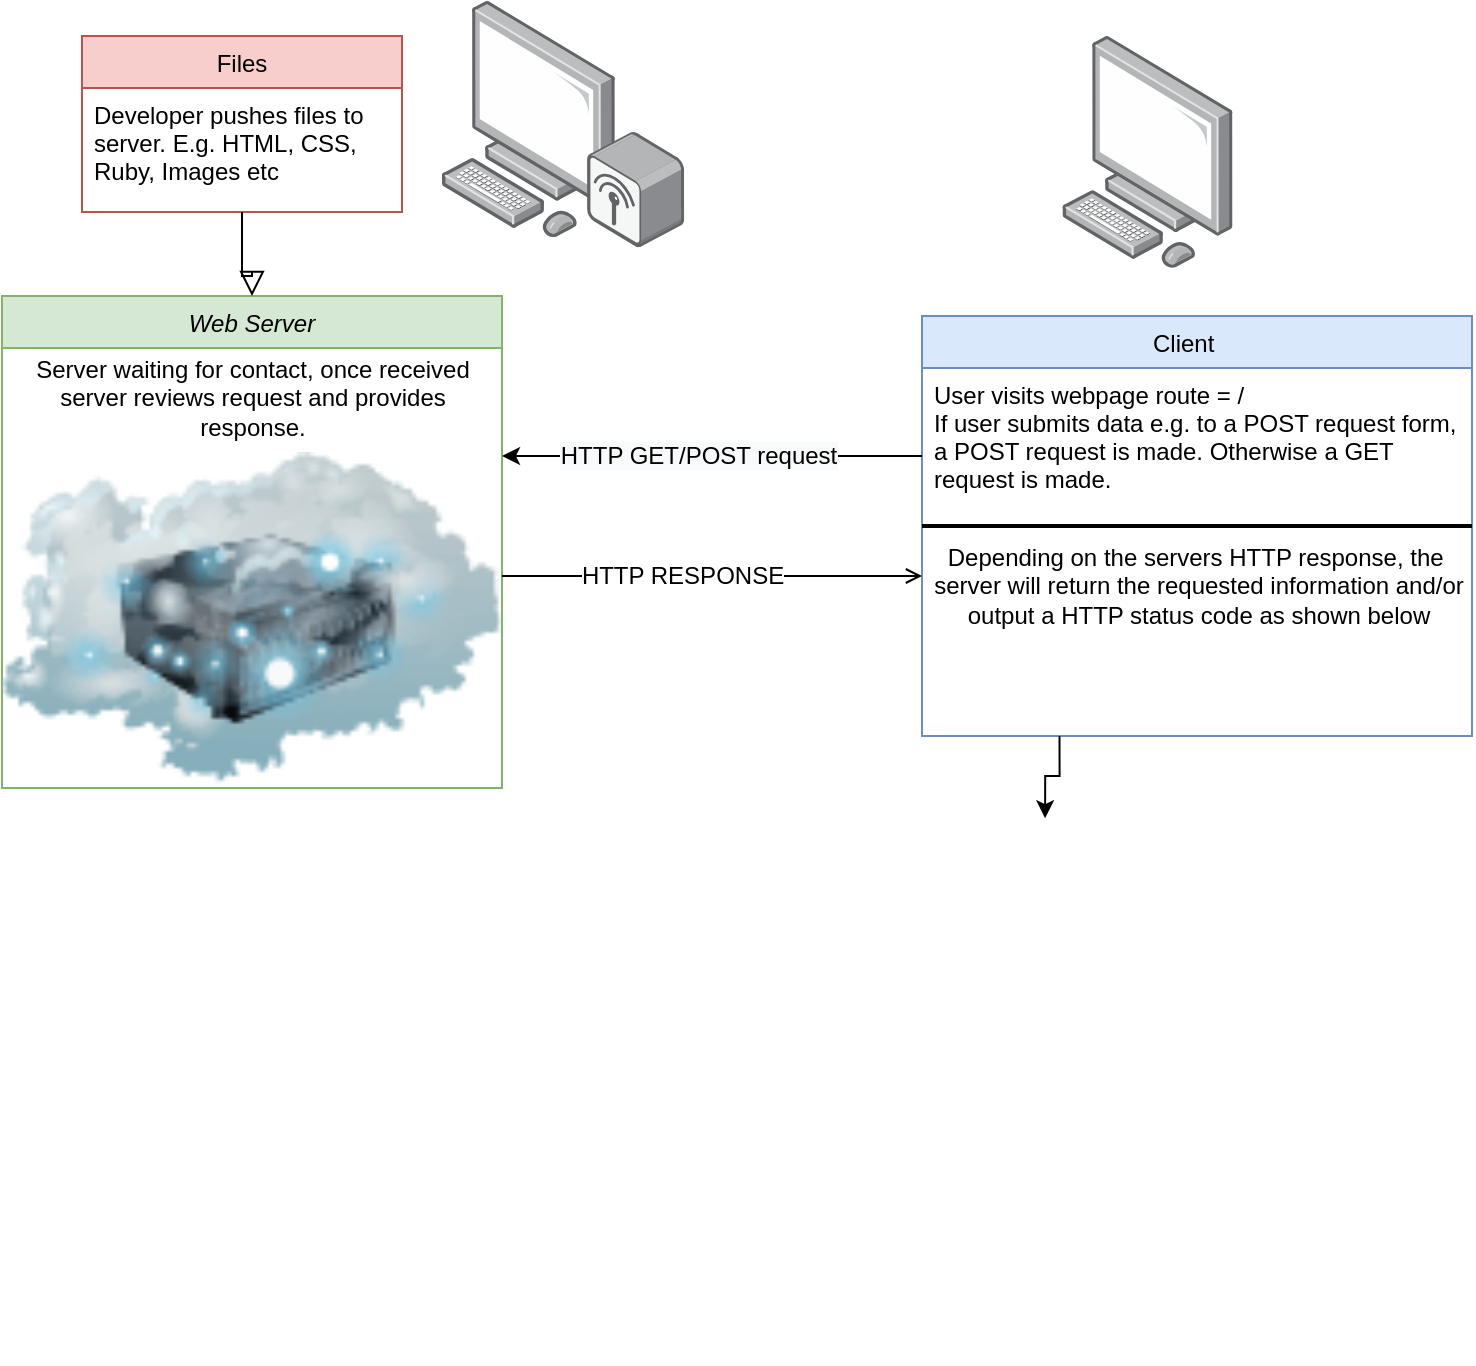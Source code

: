 <mxfile version="16.5.3" type="device"><diagram id="C5RBs43oDa-KdzZeNtuy" name="Page-1"><mxGraphModel dx="1697" dy="1129" grid="1" gridSize="10" guides="1" tooltips="1" connect="1" arrows="1" fold="1" page="1" pageScale="1" pageWidth="827" pageHeight="1169" math="0" shadow="0"><root><mxCell id="WIyWlLk6GJQsqaUBKTNV-0"/><mxCell id="WIyWlLk6GJQsqaUBKTNV-1" parent="WIyWlLk6GJQsqaUBKTNV-0"/><mxCell id="zkfFHV4jXpPFQw0GAbJ--0" value="Web Server" style="swimlane;fontStyle=2;align=center;verticalAlign=top;childLayout=stackLayout;horizontal=1;startSize=26;horizontalStack=0;resizeParent=1;resizeLast=0;collapsible=1;marginBottom=0;rounded=0;shadow=0;strokeWidth=1;fillColor=#d5e8d4;strokeColor=#82b366;" parent="WIyWlLk6GJQsqaUBKTNV-1" vertex="1"><mxGeometry x="40" y="200" width="250" height="246" as="geometry"><mxRectangle x="230" y="140" width="160" height="26" as="alternateBounds"/></mxGeometry></mxCell><mxCell id="y6HkJ-zwe9OONBWn5b_O-18" value="Server waiting for contact, once received&lt;br&gt;server reviews request and provides &lt;br&gt;response." style="text;html=1;align=center;verticalAlign=middle;resizable=0;points=[];autosize=1;strokeColor=none;fillColor=none;fontSize=12;" vertex="1" parent="zkfFHV4jXpPFQw0GAbJ--0"><mxGeometry y="26" width="250" height="50" as="geometry"/></mxCell><mxCell id="y6HkJ-zwe9OONBWn5b_O-5" value="" style="image;html=1;image=img/lib/clip_art/networking/Cloud_Server_128x128.png" vertex="1" parent="zkfFHV4jXpPFQw0GAbJ--0"><mxGeometry y="76" width="250" height="170" as="geometry"/></mxCell><mxCell id="zkfFHV4jXpPFQw0GAbJ--13" value="Files" style="swimlane;fontStyle=0;align=center;verticalAlign=top;childLayout=stackLayout;horizontal=1;startSize=26;horizontalStack=0;resizeParent=1;resizeLast=0;collapsible=1;marginBottom=0;rounded=0;shadow=0;strokeWidth=1;fillColor=#f8cecc;strokeColor=#b85450;" parent="WIyWlLk6GJQsqaUBKTNV-1" vertex="1"><mxGeometry x="80" y="70" width="160" height="88" as="geometry"><mxRectangle x="340" y="380" width="170" height="26" as="alternateBounds"/></mxGeometry></mxCell><mxCell id="zkfFHV4jXpPFQw0GAbJ--14" value="Developer pushes files to &#10;server. E.g. HTML, CSS, &#10;Ruby, Images etc" style="text;align=left;verticalAlign=top;spacingLeft=4;spacingRight=4;overflow=hidden;rotatable=0;points=[[0,0.5],[1,0.5]];portConstraint=eastwest;" parent="zkfFHV4jXpPFQw0GAbJ--13" vertex="1"><mxGeometry y="26" width="160" height="54" as="geometry"/></mxCell><mxCell id="zkfFHV4jXpPFQw0GAbJ--16" value="" style="endArrow=block;endSize=10;endFill=0;shadow=0;strokeWidth=1;rounded=0;edgeStyle=elbowEdgeStyle;elbow=vertical;entryX=0.5;entryY=0;entryDx=0;entryDy=0;" parent="WIyWlLk6GJQsqaUBKTNV-1" source="zkfFHV4jXpPFQw0GAbJ--13" target="zkfFHV4jXpPFQw0GAbJ--0" edge="1"><mxGeometry width="160" relative="1" as="geometry"><mxPoint x="210" y="373" as="sourcePoint"/><mxPoint x="310" y="271" as="targetPoint"/><Array as="points"><mxPoint x="160" y="190"/></Array></mxGeometry></mxCell><mxCell id="zkfFHV4jXpPFQw0GAbJ--17" value="Client    " style="swimlane;fontStyle=0;align=center;verticalAlign=top;childLayout=stackLayout;horizontal=1;startSize=26;horizontalStack=0;resizeParent=1;resizeLast=0;collapsible=1;marginBottom=0;rounded=0;shadow=0;strokeWidth=1;fillColor=#dae8fc;strokeColor=#6c8ebf;" parent="WIyWlLk6GJQsqaUBKTNV-1" vertex="1"><mxGeometry x="500" y="210" width="275" height="210" as="geometry"><mxRectangle x="550" y="140" width="160" height="26" as="alternateBounds"/></mxGeometry></mxCell><mxCell id="zkfFHV4jXpPFQw0GAbJ--18" value="User visits webpage route = /&#10;If user submits data e.g. to a POST request form,&#10;a POST request is made. Otherwise a GET &#10;request is made.&#10;" style="text;align=left;verticalAlign=top;spacingLeft=4;spacingRight=4;overflow=hidden;rotatable=0;points=[[0,0.5],[1,0.5]];portConstraint=eastwest;fontSize=12;" parent="zkfFHV4jXpPFQw0GAbJ--17" vertex="1"><mxGeometry y="26" width="275" height="74" as="geometry"/></mxCell><mxCell id="y6HkJ-zwe9OONBWn5b_O-14" value="" style="line;strokeWidth=2;html=1;fontSize=12;" vertex="1" parent="zkfFHV4jXpPFQw0GAbJ--17"><mxGeometry y="100" width="275" height="10" as="geometry"/></mxCell><mxCell id="y6HkJ-zwe9OONBWn5b_O-16" value="Depending on the servers HTTP response, the&amp;nbsp;&lt;br&gt;server will return the requested information and/or&lt;br&gt;output a HTTP status code as shown below" style="text;html=1;align=center;verticalAlign=middle;resizable=0;points=[];autosize=1;strokeColor=none;fillColor=none;fontSize=12;" vertex="1" parent="zkfFHV4jXpPFQw0GAbJ--17"><mxGeometry y="110" width="275" height="50" as="geometry"/></mxCell><mxCell id="zkfFHV4jXpPFQw0GAbJ--26" value="" style="endArrow=open;shadow=0;strokeWidth=1;rounded=0;endFill=1;edgeStyle=elbowEdgeStyle;elbow=vertical;" parent="WIyWlLk6GJQsqaUBKTNV-1" source="zkfFHV4jXpPFQw0GAbJ--0" target="zkfFHV4jXpPFQw0GAbJ--17" edge="1"><mxGeometry x="0.5" y="41" relative="1" as="geometry"><mxPoint x="380" y="192" as="sourcePoint"/><mxPoint x="540" y="192" as="targetPoint"/><mxPoint x="-40" y="32" as="offset"/><Array as="points"><mxPoint x="420" y="340"/></Array></mxGeometry></mxCell><mxCell id="y6HkJ-zwe9OONBWn5b_O-9" value="HTTP RESPONSE" style="edgeLabel;html=1;align=center;verticalAlign=middle;resizable=0;points=[];fontSize=12;" vertex="1" connectable="0" parent="zkfFHV4jXpPFQw0GAbJ--26"><mxGeometry x="-0.333" relative="1" as="geometry"><mxPoint x="20" as="offset"/></mxGeometry></mxCell><mxCell id="zUDg-H7mCY44sU5BWQfb-0" style="edgeStyle=orthogonalEdgeStyle;rounded=0;orthogonalLoop=1;jettySize=auto;html=1;" parent="WIyWlLk6GJQsqaUBKTNV-1" edge="1"><mxGeometry relative="1" as="geometry"><mxPoint x="500" y="280" as="sourcePoint"/><mxPoint x="290" y="280" as="targetPoint"/><Array as="points"><mxPoint x="500" y="280"/><mxPoint x="290" y="280"/></Array></mxGeometry></mxCell><mxCell id="y6HkJ-zwe9OONBWn5b_O-8" value="&lt;span style=&quot;font-size: 12px ; text-align: left ; background-color: rgb(248 , 249 , 250)&quot;&gt;HTTP GET/POST request&lt;/span&gt;" style="edgeLabel;html=1;align=center;verticalAlign=middle;resizable=0;points=[];" vertex="1" connectable="0" parent="zUDg-H7mCY44sU5BWQfb-0"><mxGeometry x="0.067" relative="1" as="geometry"><mxPoint as="offset"/></mxGeometry></mxCell><mxCell id="y6HkJ-zwe9OONBWn5b_O-3" value="" style="points=[];aspect=fixed;html=1;align=center;shadow=0;dashed=0;image;image=img/lib/allied_telesis/computer_and_terminals/Personal_Computer.svg;" vertex="1" parent="WIyWlLk6GJQsqaUBKTNV-1"><mxGeometry x="570" y="70.0" width="85.52" height="115.9" as="geometry"/></mxCell><mxCell id="y6HkJ-zwe9OONBWn5b_O-4" value="" style="points=[];aspect=fixed;html=1;align=center;shadow=0;dashed=0;image;image=img/lib/allied_telesis/computer_and_terminals/Personal_Computer_Wireless.svg;imageBackground=default;" vertex="1" parent="WIyWlLk6GJQsqaUBKTNV-1"><mxGeometry x="260" y="52.31" width="121.08" height="123.38" as="geometry"/></mxCell><mxCell id="y6HkJ-zwe9OONBWn5b_O-12" value="" style="edgeStyle=orthogonalEdgeStyle;rounded=0;orthogonalLoop=1;jettySize=auto;html=1;fontSize=12;exitX=0.25;exitY=1;exitDx=0;exitDy=0;entryX=0.47;entryY=0.004;entryDx=0;entryDy=0;entryPerimeter=0;" edge="1" parent="WIyWlLk6GJQsqaUBKTNV-1" source="zkfFHV4jXpPFQw0GAbJ--17" target="y6HkJ-zwe9OONBWn5b_O-10"><mxGeometry relative="1" as="geometry"><mxPoint x="510" y="440" as="targetPoint"/></mxGeometry></mxCell><mxCell id="y6HkJ-zwe9OONBWn5b_O-10" value="" style="shape=image;verticalLabelPosition=bottom;labelBackgroundColor=default;verticalAlign=top;aspect=fixed;imageAspect=0;image=https://devqa.io/assets/images/http-status-codes.png;clipPath=inset(9.17% 18% 9.17% 20.67%);" vertex="1" parent="WIyWlLk6GJQsqaUBKTNV-1"><mxGeometry x="390" y="460" width="365" height="273.75" as="geometry"/></mxCell></root></mxGraphModel></diagram></mxfile>